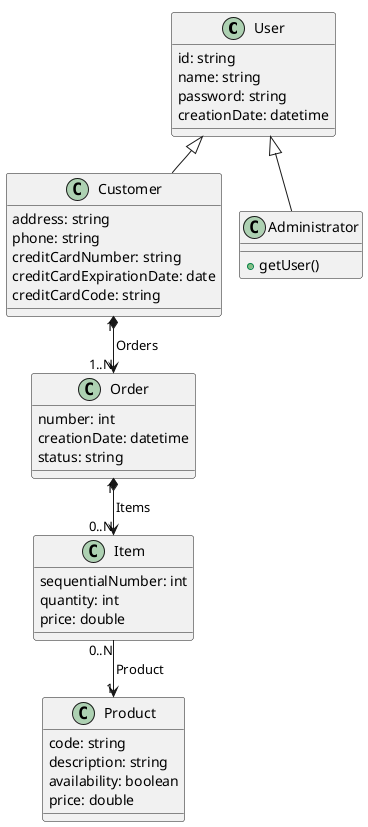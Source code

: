 @startuml design
!pragma layout smetana

class User {
    id: string
    name: string
    password: string
    creationDate: datetime
}

class Customer {
    address: string
    phone: string
    creditCardNumber: string
    creditCardExpirationDate: date
    creditCardCode: string
}

class Administrator {
    + getUser()
}

class Product {
    code: string
    description: string
    availability: boolean
    price: double
}

class Order{
    number: int
    creationDate: datetime
    status: string
}

class Item{
    sequentialNumber: int
    quantity: int
    price: double
}

User <|-- Customer
User <|-- Administrator

Order "1" *--> "0..N" Item : Items
Item "0..N" --> "1" Product: Product
Customer "1" *--> "1..N" Order: Orders



@enduml